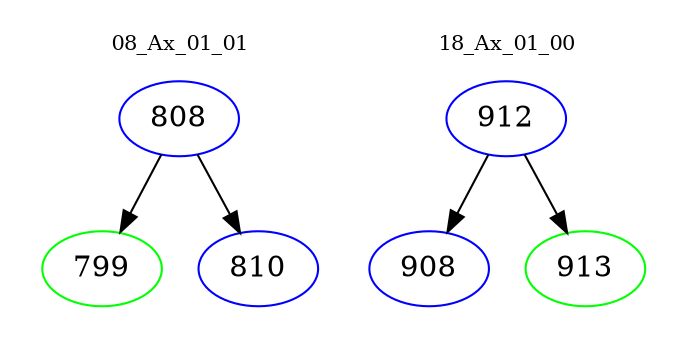 digraph{
subgraph cluster_0 {
color = white
label = "08_Ax_01_01";
fontsize=10;
T0_808 [label="808", color="blue"]
T0_808 -> T0_799 [color="black"]
T0_799 [label="799", color="green"]
T0_808 -> T0_810 [color="black"]
T0_810 [label="810", color="blue"]
}
subgraph cluster_1 {
color = white
label = "18_Ax_01_00";
fontsize=10;
T1_912 [label="912", color="blue"]
T1_912 -> T1_908 [color="black"]
T1_908 [label="908", color="blue"]
T1_912 -> T1_913 [color="black"]
T1_913 [label="913", color="green"]
}
}
